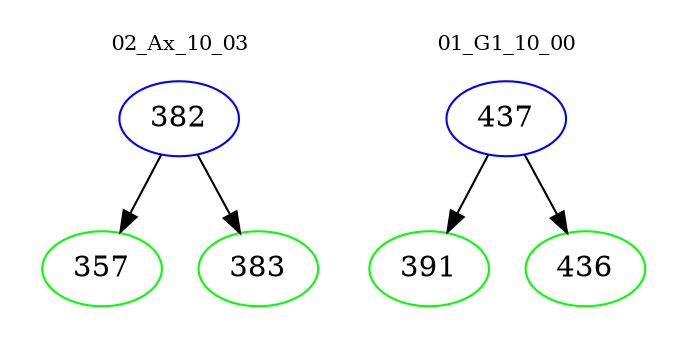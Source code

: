 digraph{
subgraph cluster_0 {
color = white
label = "02_Ax_10_03";
fontsize=10;
T0_382 [label="382", color="blue"]
T0_382 -> T0_357 [color="black"]
T0_357 [label="357", color="green"]
T0_382 -> T0_383 [color="black"]
T0_383 [label="383", color="green"]
}
subgraph cluster_1 {
color = white
label = "01_G1_10_00";
fontsize=10;
T1_437 [label="437", color="blue"]
T1_437 -> T1_391 [color="black"]
T1_391 [label="391", color="green"]
T1_437 -> T1_436 [color="black"]
T1_436 [label="436", color="green"]
}
}
